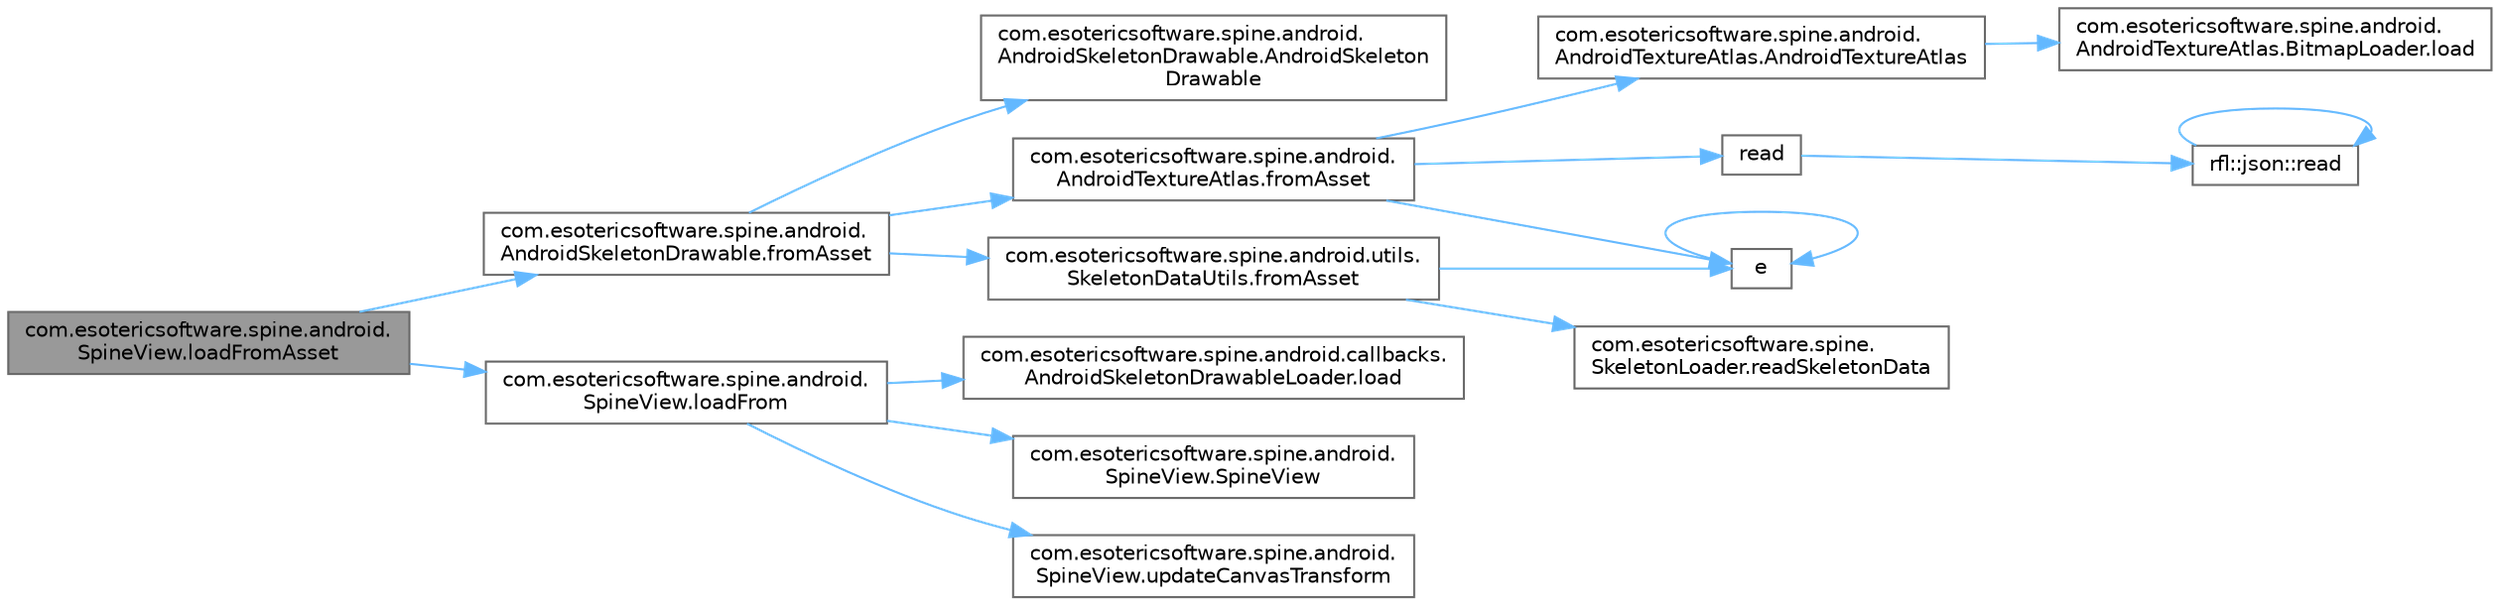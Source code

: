 digraph "com.esotericsoftware.spine.android.SpineView.loadFromAsset"
{
 // LATEX_PDF_SIZE
  bgcolor="transparent";
  edge [fontname=Helvetica,fontsize=10,labelfontname=Helvetica,labelfontsize=10];
  node [fontname=Helvetica,fontsize=10,shape=box,height=0.2,width=0.4];
  rankdir="LR";
  Node1 [id="Node000001",label="com.esotericsoftware.spine.android.\lSpineView.loadFromAsset",height=0.2,width=0.4,color="gray40", fillcolor="grey60", style="filled", fontcolor="black",tooltip=" "];
  Node1 -> Node2 [id="edge18_Node000001_Node000002",color="steelblue1",style="solid",tooltip=" "];
  Node2 [id="Node000002",label="com.esotericsoftware.spine.android.\lAndroidSkeletonDrawable.fromAsset",height=0.2,width=0.4,color="grey40", fillcolor="white", style="filled",URL="$classcom_1_1esotericsoftware_1_1spine_1_1android_1_1_android_skeleton_drawable.html#a7176508fec9fc1e5d63253be875825f7",tooltip=" "];
  Node2 -> Node3 [id="edge19_Node000002_Node000003",color="steelblue1",style="solid",tooltip=" "];
  Node3 [id="Node000003",label="com.esotericsoftware.spine.android.\lAndroidSkeletonDrawable.AndroidSkeleton\lDrawable",height=0.2,width=0.4,color="grey40", fillcolor="white", style="filled",URL="$classcom_1_1esotericsoftware_1_1spine_1_1android_1_1_android_skeleton_drawable.html#a651cf6ab9e59beadc9101b462d10634d",tooltip=" "];
  Node2 -> Node4 [id="edge20_Node000002_Node000004",color="steelblue1",style="solid",tooltip=" "];
  Node4 [id="Node000004",label="com.esotericsoftware.spine.android.\lAndroidTextureAtlas.fromAsset",height=0.2,width=0.4,color="grey40", fillcolor="white", style="filled",URL="$classcom_1_1esotericsoftware_1_1spine_1_1android_1_1_android_texture_atlas.html#a67400b9675b2ed86121b5d7586f15d6d",tooltip=" "];
  Node4 -> Node5 [id="edge21_Node000004_Node000005",color="steelblue1",style="solid",tooltip=" "];
  Node5 [id="Node000005",label="com.esotericsoftware.spine.android.\lAndroidTextureAtlas.AndroidTextureAtlas",height=0.2,width=0.4,color="grey40", fillcolor="white", style="filled",URL="$classcom_1_1esotericsoftware_1_1spine_1_1android_1_1_android_texture_atlas.html#aed13bfe8025d7df8e87e44446857ec79",tooltip=" "];
  Node5 -> Node6 [id="edge22_Node000005_Node000006",color="steelblue1",style="solid",tooltip=" "];
  Node6 [id="Node000006",label="com.esotericsoftware.spine.android.\lAndroidTextureAtlas.BitmapLoader.load",height=0.2,width=0.4,color="grey40", fillcolor="white", style="filled",URL="$interfacecom_1_1esotericsoftware_1_1spine_1_1android_1_1_android_texture_atlas_1_1_bitmap_loader.html#abcc550d6a5a290c3dc5ce94d310f7dea",tooltip=" "];
  Node4 -> Node7 [id="edge23_Node000004_Node000007",color="steelblue1",style="solid",tooltip=" "];
  Node7 [id="Node000007",label="e",height=0.2,width=0.4,color="grey40", fillcolor="white", style="filled",URL="$_cwise__array__power__array_8cpp.html#a9cb86ff854760bf91a154f2724a9101d",tooltip=" "];
  Node7 -> Node7 [id="edge24_Node000007_Node000007",color="steelblue1",style="solid",tooltip=" "];
  Node4 -> Node8 [id="edge25_Node000004_Node000008",color="steelblue1",style="solid",tooltip=" "];
  Node8 [id="Node000008",label="read",height=0.2,width=0.4,color="grey40", fillcolor="white", style="filled",URL="$json_2write__and__read_8hpp.html#a120a0c0f4f8f27e389e841e6f5f6efcd",tooltip=" "];
  Node8 -> Node9 [id="edge26_Node000008_Node000009",color="steelblue1",style="solid",tooltip=" "];
  Node9 [id="Node000009",label="rfl::json::read",height=0.2,width=0.4,color="grey40", fillcolor="white", style="filled",URL="$namespacerfl_1_1json.html#a905573518eca04a9c269d1bb32de7dd1",tooltip="Parses an object from a JSON var."];
  Node9 -> Node9 [id="edge27_Node000009_Node000009",color="steelblue1",style="solid",tooltip=" "];
  Node2 -> Node10 [id="edge28_Node000002_Node000010",color="steelblue1",style="solid",tooltip=" "];
  Node10 [id="Node000010",label="com.esotericsoftware.spine.android.utils.\lSkeletonDataUtils.fromAsset",height=0.2,width=0.4,color="grey40", fillcolor="white", style="filled",URL="$classcom_1_1esotericsoftware_1_1spine_1_1android_1_1utils_1_1_skeleton_data_utils.html#af9e4e8e8a19eefa2c2c34d1042ac827b",tooltip=" "];
  Node10 -> Node7 [id="edge29_Node000010_Node000007",color="steelblue1",style="solid",tooltip=" "];
  Node10 -> Node11 [id="edge30_Node000010_Node000011",color="steelblue1",style="solid",tooltip=" "];
  Node11 [id="Node000011",label="com.esotericsoftware.spine.\lSkeletonLoader.readSkeletonData",height=0.2,width=0.4,color="grey40", fillcolor="white", style="filled",URL="$classcom_1_1esotericsoftware_1_1spine_1_1_skeleton_loader.html#a55d967d3867f70840bf292633a4c0558",tooltip=" "];
  Node1 -> Node12 [id="edge31_Node000001_Node000012",color="steelblue1",style="solid",tooltip=" "];
  Node12 [id="Node000012",label="com.esotericsoftware.spine.android.\lSpineView.loadFrom",height=0.2,width=0.4,color="grey40", fillcolor="white", style="filled",URL="$classcom_1_1esotericsoftware_1_1spine_1_1android_1_1_spine_view.html#ab7dd553e8b2c7027d54c2bd0f46d585e",tooltip=" "];
  Node12 -> Node13 [id="edge32_Node000012_Node000013",color="steelblue1",style="solid",tooltip=" "];
  Node13 [id="Node000013",label="com.esotericsoftware.spine.android.callbacks.\lAndroidSkeletonDrawableLoader.load",height=0.2,width=0.4,color="grey40", fillcolor="white", style="filled",URL="$interfacecom_1_1esotericsoftware_1_1spine_1_1android_1_1callbacks_1_1_android_skeleton_drawable_loader.html#a224eb90c682c134fc487c3b1b452c796",tooltip=" "];
  Node12 -> Node14 [id="edge33_Node000012_Node000014",color="steelblue1",style="solid",tooltip=" "];
  Node14 [id="Node000014",label="com.esotericsoftware.spine.android.\lSpineView.SpineView",height=0.2,width=0.4,color="grey40", fillcolor="white", style="filled",URL="$classcom_1_1esotericsoftware_1_1spine_1_1android_1_1_spine_view.html#a9f32fbf96e6a296b9cc78f97cfbed751",tooltip=" "];
  Node12 -> Node15 [id="edge34_Node000012_Node000015",color="steelblue1",style="solid",tooltip=" "];
  Node15 [id="Node000015",label="com.esotericsoftware.spine.android.\lSpineView.updateCanvasTransform",height=0.2,width=0.4,color="grey40", fillcolor="white", style="filled",URL="$classcom_1_1esotericsoftware_1_1spine_1_1android_1_1_spine_view.html#ac2c354efd481cacc8474ab4073d0722a",tooltip=" "];
}
